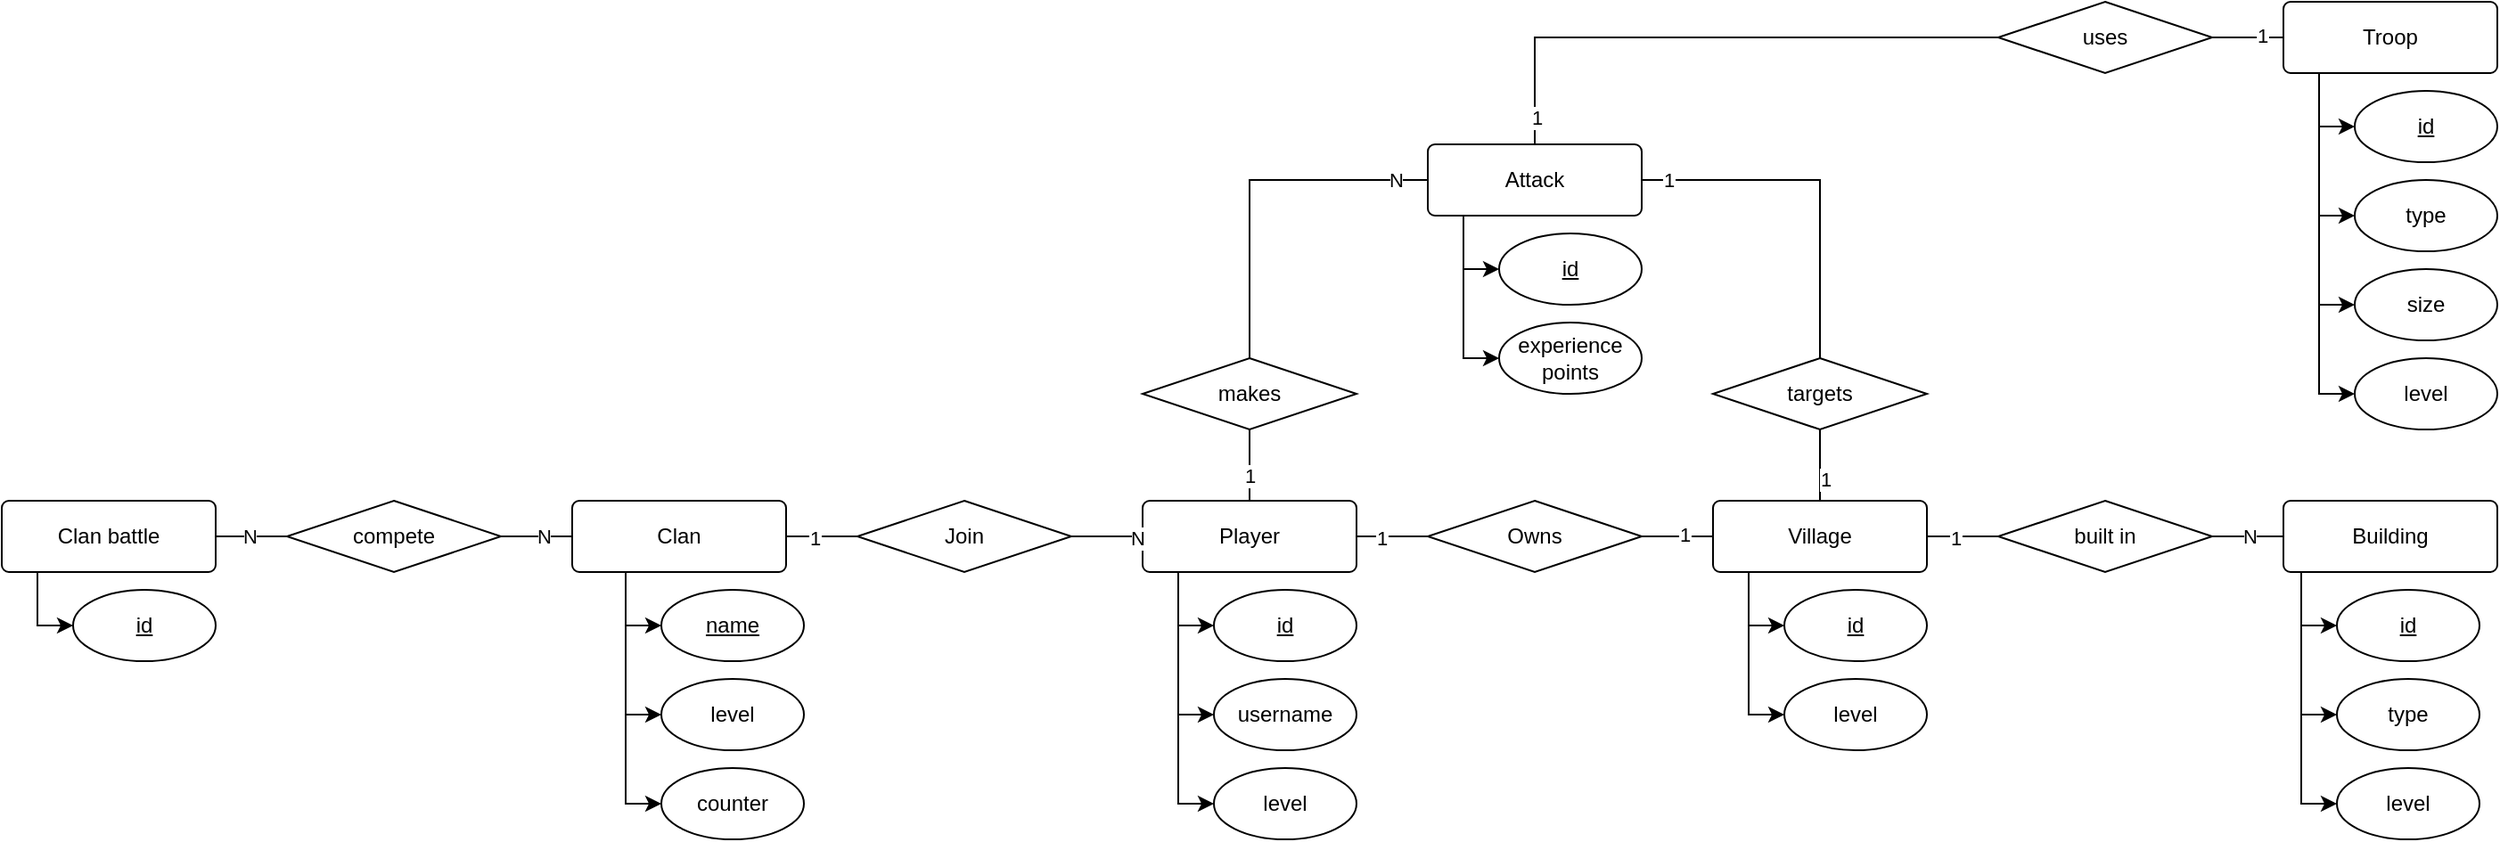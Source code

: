 <mxfile version="24.3.1" type="github">
  <diagram name="Seite-1" id="SgFTbVYPc5gPEPlRsAPC">
    <mxGraphModel dx="2748" dy="2061" grid="1" gridSize="10" guides="1" tooltips="1" connect="1" arrows="1" fold="1" page="1" pageScale="1" pageWidth="827" pageHeight="1169" math="0" shadow="0">
      <root>
        <mxCell id="0" />
        <mxCell id="1" parent="0" />
        <mxCell id="79ETfCYZExZ3tthihmUW-4" style="edgeStyle=orthogonalEdgeStyle;rounded=0;orthogonalLoop=1;jettySize=auto;html=1;exitX=0.25;exitY=1;exitDx=0;exitDy=0;entryX=0;entryY=0.5;entryDx=0;entryDy=0;" parent="1" source="uwXu4CTKfHLPhr1_xGVC-1" target="79ETfCYZExZ3tthihmUW-3" edge="1">
          <mxGeometry relative="1" as="geometry">
            <mxPoint x="60" y="110" as="targetPoint" />
            <Array as="points">
              <mxPoint x="60" y="80" />
              <mxPoint x="60" y="210" />
            </Array>
          </mxGeometry>
        </mxCell>
        <mxCell id="79ETfCYZExZ3tthihmUW-5" style="edgeStyle=orthogonalEdgeStyle;rounded=0;orthogonalLoop=1;jettySize=auto;html=1;exitX=0.25;exitY=1;exitDx=0;exitDy=0;entryX=0;entryY=0.5;entryDx=0;entryDy=0;" parent="1" source="uwXu4CTKfHLPhr1_xGVC-1" target="79ETfCYZExZ3tthihmUW-1" edge="1">
          <mxGeometry relative="1" as="geometry">
            <Array as="points">
              <mxPoint x="60" y="80" />
              <mxPoint x="60" y="160" />
            </Array>
          </mxGeometry>
        </mxCell>
        <mxCell id="79ETfCYZExZ3tthihmUW-22" style="edgeStyle=orthogonalEdgeStyle;rounded=0;orthogonalLoop=1;jettySize=auto;html=1;exitX=0.25;exitY=1;exitDx=0;exitDy=0;entryX=0;entryY=0.5;entryDx=0;entryDy=0;" parent="1" source="uwXu4CTKfHLPhr1_xGVC-1" target="79ETfCYZExZ3tthihmUW-21" edge="1">
          <mxGeometry relative="1" as="geometry">
            <Array as="points">
              <mxPoint x="60" y="80" />
              <mxPoint x="60" y="110" />
            </Array>
          </mxGeometry>
        </mxCell>
        <mxCell id="uwXu4CTKfHLPhr1_xGVC-1" value="Player" style="rounded=1;arcSize=10;whiteSpace=wrap;html=1;align=center;" parent="1" vertex="1">
          <mxGeometry x="40" y="40" width="120" height="40" as="geometry" />
        </mxCell>
        <mxCell id="79ETfCYZExZ3tthihmUW-1" value="username" style="ellipse;whiteSpace=wrap;html=1;align=center;" parent="1" vertex="1">
          <mxGeometry x="80" y="140" width="80" height="40" as="geometry" />
        </mxCell>
        <mxCell id="79ETfCYZExZ3tthihmUW-3" value="level" style="ellipse;whiteSpace=wrap;html=1;align=center;" parent="1" vertex="1">
          <mxGeometry x="80" y="190" width="80" height="40" as="geometry" />
        </mxCell>
        <mxCell id="79ETfCYZExZ3tthihmUW-6" style="edgeStyle=orthogonalEdgeStyle;rounded=0;orthogonalLoop=1;jettySize=auto;html=1;exitX=0.25;exitY=1;exitDx=0;exitDy=0;entryX=0;entryY=0.5;entryDx=0;entryDy=0;" parent="1" source="79ETfCYZExZ3tthihmUW-8" target="79ETfCYZExZ3tthihmUW-10" edge="1">
          <mxGeometry relative="1" as="geometry">
            <mxPoint x="380" y="110" as="targetPoint" />
            <Array as="points">
              <mxPoint x="380" y="80" />
              <mxPoint x="380" y="160" />
            </Array>
          </mxGeometry>
        </mxCell>
        <mxCell id="79ETfCYZExZ3tthihmUW-7" style="edgeStyle=orthogonalEdgeStyle;rounded=0;orthogonalLoop=1;jettySize=auto;html=1;exitX=0.25;exitY=1;exitDx=0;exitDy=0;entryX=0;entryY=0.5;entryDx=0;entryDy=0;" parent="1" source="79ETfCYZExZ3tthihmUW-8" target="79ETfCYZExZ3tthihmUW-9" edge="1">
          <mxGeometry relative="1" as="geometry">
            <Array as="points">
              <mxPoint x="380" y="80" />
              <mxPoint x="380" y="110" />
            </Array>
          </mxGeometry>
        </mxCell>
        <mxCell id="79ETfCYZExZ3tthihmUW-8" value="Village" style="rounded=1;arcSize=10;whiteSpace=wrap;html=1;align=center;" parent="1" vertex="1">
          <mxGeometry x="360" y="40" width="120" height="40" as="geometry" />
        </mxCell>
        <mxCell id="79ETfCYZExZ3tthihmUW-9" value="&lt;u&gt;id&lt;/u&gt;" style="ellipse;whiteSpace=wrap;html=1;align=center;" parent="1" vertex="1">
          <mxGeometry x="400" y="90" width="80" height="40" as="geometry" />
        </mxCell>
        <mxCell id="79ETfCYZExZ3tthihmUW-10" value="level" style="ellipse;whiteSpace=wrap;html=1;align=center;" parent="1" vertex="1">
          <mxGeometry x="400" y="140" width="80" height="40" as="geometry" />
        </mxCell>
        <mxCell id="79ETfCYZExZ3tthihmUW-13" style="edgeStyle=orthogonalEdgeStyle;rounded=0;orthogonalLoop=1;jettySize=auto;html=1;exitX=0.25;exitY=1;exitDx=0;exitDy=0;entryX=0;entryY=0.5;entryDx=0;entryDy=0;" parent="1" source="79ETfCYZExZ3tthihmUW-15" target="79ETfCYZExZ3tthihmUW-17" edge="1">
          <mxGeometry relative="1" as="geometry">
            <mxPoint x="690" y="110" as="targetPoint" />
            <Array as="points">
              <mxPoint x="690" y="80" />
              <mxPoint x="690" y="160" />
            </Array>
          </mxGeometry>
        </mxCell>
        <mxCell id="79ETfCYZExZ3tthihmUW-14" style="edgeStyle=orthogonalEdgeStyle;rounded=0;orthogonalLoop=1;jettySize=auto;html=1;exitX=0.25;exitY=1;exitDx=0;exitDy=0;entryX=0;entryY=0.5;entryDx=0;entryDy=0;" parent="1" source="79ETfCYZExZ3tthihmUW-15" target="79ETfCYZExZ3tthihmUW-16" edge="1">
          <mxGeometry relative="1" as="geometry">
            <Array as="points">
              <mxPoint x="690" y="80" />
              <mxPoint x="690" y="110" />
            </Array>
          </mxGeometry>
        </mxCell>
        <mxCell id="79ETfCYZExZ3tthihmUW-19" style="edgeStyle=orthogonalEdgeStyle;rounded=0;orthogonalLoop=1;jettySize=auto;html=1;exitX=0.25;exitY=1;exitDx=0;exitDy=0;entryX=0;entryY=0.5;entryDx=0;entryDy=0;" parent="1" source="79ETfCYZExZ3tthihmUW-15" target="79ETfCYZExZ3tthihmUW-18" edge="1">
          <mxGeometry relative="1" as="geometry">
            <Array as="points">
              <mxPoint x="690" y="80" />
              <mxPoint x="690" y="210" />
            </Array>
          </mxGeometry>
        </mxCell>
        <mxCell id="79ETfCYZExZ3tthihmUW-15" value="Building" style="rounded=1;arcSize=10;whiteSpace=wrap;html=1;align=center;" parent="1" vertex="1">
          <mxGeometry x="680" y="40" width="120" height="40" as="geometry" />
        </mxCell>
        <mxCell id="79ETfCYZExZ3tthihmUW-16" value="&lt;u&gt;id&lt;/u&gt;" style="ellipse;whiteSpace=wrap;html=1;align=center;" parent="1" vertex="1">
          <mxGeometry x="710" y="90" width="80" height="40" as="geometry" />
        </mxCell>
        <mxCell id="79ETfCYZExZ3tthihmUW-17" value="type" style="ellipse;whiteSpace=wrap;html=1;align=center;" parent="1" vertex="1">
          <mxGeometry x="710" y="140" width="80" height="40" as="geometry" />
        </mxCell>
        <mxCell id="79ETfCYZExZ3tthihmUW-18" value="level" style="ellipse;whiteSpace=wrap;html=1;align=center;" parent="1" vertex="1">
          <mxGeometry x="710" y="190" width="80" height="40" as="geometry" />
        </mxCell>
        <mxCell id="79ETfCYZExZ3tthihmUW-21" value="&lt;u&gt;id&lt;/u&gt;" style="ellipse;whiteSpace=wrap;html=1;align=center;" parent="1" vertex="1">
          <mxGeometry x="80" y="90" width="80" height="40" as="geometry" />
        </mxCell>
        <mxCell id="79ETfCYZExZ3tthihmUW-23" style="edgeStyle=orthogonalEdgeStyle;rounded=0;orthogonalLoop=1;jettySize=auto;html=1;exitX=0.25;exitY=1;exitDx=0;exitDy=0;entryX=0;entryY=0.5;entryDx=0;entryDy=0;" parent="1" source="79ETfCYZExZ3tthihmUW-26" target="79ETfCYZExZ3tthihmUW-28" edge="1">
          <mxGeometry relative="1" as="geometry">
            <mxPoint x="700" y="-170" as="targetPoint" />
            <Array as="points">
              <mxPoint x="700" y="-200" />
              <mxPoint x="700" y="-120" />
            </Array>
          </mxGeometry>
        </mxCell>
        <mxCell id="79ETfCYZExZ3tthihmUW-24" style="edgeStyle=orthogonalEdgeStyle;rounded=0;orthogonalLoop=1;jettySize=auto;html=1;exitX=0.25;exitY=1;exitDx=0;exitDy=0;entryX=0;entryY=0.5;entryDx=0;entryDy=0;" parent="1" source="79ETfCYZExZ3tthihmUW-26" target="79ETfCYZExZ3tthihmUW-27" edge="1">
          <mxGeometry relative="1" as="geometry">
            <Array as="points">
              <mxPoint x="700" y="-200" />
              <mxPoint x="700" y="-170" />
            </Array>
          </mxGeometry>
        </mxCell>
        <mxCell id="79ETfCYZExZ3tthihmUW-25" style="edgeStyle=orthogonalEdgeStyle;rounded=0;orthogonalLoop=1;jettySize=auto;html=1;exitX=0.25;exitY=1;exitDx=0;exitDy=0;entryX=0;entryY=0.5;entryDx=0;entryDy=0;" parent="1" source="79ETfCYZExZ3tthihmUW-26" target="79ETfCYZExZ3tthihmUW-29" edge="1">
          <mxGeometry relative="1" as="geometry">
            <Array as="points">
              <mxPoint x="700" y="-200" />
              <mxPoint x="700" y="-70" />
            </Array>
          </mxGeometry>
        </mxCell>
        <mxCell id="79ETfCYZExZ3tthihmUW-31" style="edgeStyle=orthogonalEdgeStyle;rounded=0;orthogonalLoop=1;jettySize=auto;html=1;exitX=0.25;exitY=1;exitDx=0;exitDy=0;entryX=0;entryY=0.5;entryDx=0;entryDy=0;" parent="1" source="79ETfCYZExZ3tthihmUW-26" target="79ETfCYZExZ3tthihmUW-30" edge="1">
          <mxGeometry relative="1" as="geometry">
            <Array as="points">
              <mxPoint x="700" y="-200" />
              <mxPoint x="700" y="-20" />
            </Array>
          </mxGeometry>
        </mxCell>
        <mxCell id="79ETfCYZExZ3tthihmUW-26" value="Troop" style="rounded=1;arcSize=10;whiteSpace=wrap;html=1;align=center;" parent="1" vertex="1">
          <mxGeometry x="680" y="-240" width="120" height="40" as="geometry" />
        </mxCell>
        <mxCell id="79ETfCYZExZ3tthihmUW-27" value="&lt;u&gt;id&lt;/u&gt;" style="ellipse;whiteSpace=wrap;html=1;align=center;" parent="1" vertex="1">
          <mxGeometry x="720" y="-190" width="80" height="40" as="geometry" />
        </mxCell>
        <mxCell id="79ETfCYZExZ3tthihmUW-28" value="type" style="ellipse;whiteSpace=wrap;html=1;align=center;" parent="1" vertex="1">
          <mxGeometry x="720" y="-140" width="80" height="40" as="geometry" />
        </mxCell>
        <mxCell id="79ETfCYZExZ3tthihmUW-29" value="size" style="ellipse;whiteSpace=wrap;html=1;align=center;" parent="1" vertex="1">
          <mxGeometry x="720" y="-90" width="80" height="40" as="geometry" />
        </mxCell>
        <mxCell id="79ETfCYZExZ3tthihmUW-30" value="level" style="ellipse;whiteSpace=wrap;html=1;align=center;" parent="1" vertex="1">
          <mxGeometry x="720" y="-40" width="80" height="40" as="geometry" />
        </mxCell>
        <mxCell id="79ETfCYZExZ3tthihmUW-32" style="edgeStyle=orthogonalEdgeStyle;rounded=0;orthogonalLoop=1;jettySize=auto;html=1;exitX=0.25;exitY=1;exitDx=0;exitDy=0;entryX=0;entryY=0.5;entryDx=0;entryDy=0;" parent="1" source="79ETfCYZExZ3tthihmUW-36" target="79ETfCYZExZ3tthihmUW-38" edge="1">
          <mxGeometry relative="1" as="geometry">
            <mxPoint x="-250" y="110" as="targetPoint" />
            <Array as="points">
              <mxPoint x="-250" y="80" />
              <mxPoint x="-250" y="160" />
            </Array>
          </mxGeometry>
        </mxCell>
        <mxCell id="79ETfCYZExZ3tthihmUW-33" style="edgeStyle=orthogonalEdgeStyle;rounded=0;orthogonalLoop=1;jettySize=auto;html=1;exitX=0.25;exitY=1;exitDx=0;exitDy=0;entryX=0;entryY=0.5;entryDx=0;entryDy=0;" parent="1" source="79ETfCYZExZ3tthihmUW-36" target="79ETfCYZExZ3tthihmUW-37" edge="1">
          <mxGeometry relative="1" as="geometry">
            <Array as="points">
              <mxPoint x="-250" y="80" />
              <mxPoint x="-250" y="110" />
            </Array>
          </mxGeometry>
        </mxCell>
        <mxCell id="79ETfCYZExZ3tthihmUW-34" style="edgeStyle=orthogonalEdgeStyle;rounded=0;orthogonalLoop=1;jettySize=auto;html=1;exitX=0.25;exitY=1;exitDx=0;exitDy=0;entryX=0;entryY=0.5;entryDx=0;entryDy=0;" parent="1" source="79ETfCYZExZ3tthihmUW-36" target="79ETfCYZExZ3tthihmUW-39" edge="1">
          <mxGeometry relative="1" as="geometry">
            <Array as="points">
              <mxPoint x="-250" y="80" />
              <mxPoint x="-250" y="210" />
            </Array>
          </mxGeometry>
        </mxCell>
        <mxCell id="79ETfCYZExZ3tthihmUW-36" value="Clan" style="rounded=1;arcSize=10;whiteSpace=wrap;html=1;align=center;" parent="1" vertex="1">
          <mxGeometry x="-280" y="40" width="120" height="40" as="geometry" />
        </mxCell>
        <mxCell id="79ETfCYZExZ3tthihmUW-37" value="&lt;u&gt;name&lt;/u&gt;" style="ellipse;whiteSpace=wrap;html=1;align=center;" parent="1" vertex="1">
          <mxGeometry x="-230" y="90" width="80" height="40" as="geometry" />
        </mxCell>
        <mxCell id="79ETfCYZExZ3tthihmUW-38" value="level" style="ellipse;whiteSpace=wrap;html=1;align=center;" parent="1" vertex="1">
          <mxGeometry x="-230" y="140" width="80" height="40" as="geometry" />
        </mxCell>
        <mxCell id="79ETfCYZExZ3tthihmUW-39" value="counter" style="ellipse;whiteSpace=wrap;html=1;align=center;" parent="1" vertex="1">
          <mxGeometry x="-230" y="190" width="80" height="40" as="geometry" />
        </mxCell>
        <mxCell id="FYoQL1W9lUMu6WMTSWeI-1" value="Owns" style="shape=rhombus;perimeter=rhombusPerimeter;whiteSpace=wrap;html=1;align=center;" parent="1" vertex="1">
          <mxGeometry x="200" y="40" width="120" height="40" as="geometry" />
        </mxCell>
        <mxCell id="FYoQL1W9lUMu6WMTSWeI-4" value="" style="endArrow=none;html=1;rounded=0;exitX=1;exitY=0.5;exitDx=0;exitDy=0;" parent="1" source="uwXu4CTKfHLPhr1_xGVC-1" target="FYoQL1W9lUMu6WMTSWeI-1" edge="1">
          <mxGeometry width="50" height="50" relative="1" as="geometry">
            <mxPoint x="180" y="70" as="sourcePoint" />
            <mxPoint x="230" y="20" as="targetPoint" />
          </mxGeometry>
        </mxCell>
        <mxCell id="FYoQL1W9lUMu6WMTSWeI-7" value="1" style="edgeLabel;html=1;align=center;verticalAlign=middle;resizable=0;points=[];" parent="FYoQL1W9lUMu6WMTSWeI-4" vertex="1" connectable="0">
          <mxGeometry x="-0.321" y="-1" relative="1" as="geometry">
            <mxPoint as="offset" />
          </mxGeometry>
        </mxCell>
        <mxCell id="FYoQL1W9lUMu6WMTSWeI-5" value="" style="endArrow=none;html=1;rounded=0;entryX=1;entryY=0.5;entryDx=0;entryDy=0;" parent="1" source="79ETfCYZExZ3tthihmUW-8" target="FYoQL1W9lUMu6WMTSWeI-1" edge="1">
          <mxGeometry width="50" height="50" relative="1" as="geometry">
            <mxPoint x="170" y="70" as="sourcePoint" />
            <mxPoint x="210" y="70" as="targetPoint" />
          </mxGeometry>
        </mxCell>
        <mxCell id="FYoQL1W9lUMu6WMTSWeI-6" value="1" style="edgeLabel;html=1;align=center;verticalAlign=middle;resizable=0;points=[];" parent="FYoQL1W9lUMu6WMTSWeI-5" vertex="1" connectable="0">
          <mxGeometry x="-0.193" y="-1" relative="1" as="geometry">
            <mxPoint as="offset" />
          </mxGeometry>
        </mxCell>
        <mxCell id="FYoQL1W9lUMu6WMTSWeI-8" value="built in" style="shape=rhombus;perimeter=rhombusPerimeter;whiteSpace=wrap;html=1;align=center;" parent="1" vertex="1">
          <mxGeometry x="520" y="40" width="120" height="40" as="geometry" />
        </mxCell>
        <mxCell id="FYoQL1W9lUMu6WMTSWeI-9" value="" style="endArrow=none;html=1;rounded=0;exitX=1;exitY=0.5;exitDx=0;exitDy=0;entryX=0;entryY=0.5;entryDx=0;entryDy=0;" parent="1" source="79ETfCYZExZ3tthihmUW-8" target="FYoQL1W9lUMu6WMTSWeI-8" edge="1">
          <mxGeometry width="50" height="50" relative="1" as="geometry">
            <mxPoint x="490" y="70" as="sourcePoint" />
            <mxPoint x="540" y="20" as="targetPoint" />
          </mxGeometry>
        </mxCell>
        <mxCell id="FYoQL1W9lUMu6WMTSWeI-13" value="1" style="edgeLabel;html=1;align=center;verticalAlign=middle;resizable=0;points=[];" parent="FYoQL1W9lUMu6WMTSWeI-9" vertex="1" connectable="0">
          <mxGeometry x="-0.207" y="-1" relative="1" as="geometry">
            <mxPoint as="offset" />
          </mxGeometry>
        </mxCell>
        <mxCell id="FYoQL1W9lUMu6WMTSWeI-10" value="" style="endArrow=none;html=1;rounded=0;exitX=1;exitY=0.5;exitDx=0;exitDy=0;" parent="1" source="FYoQL1W9lUMu6WMTSWeI-8" edge="1">
          <mxGeometry width="50" height="50" relative="1" as="geometry">
            <mxPoint x="640" y="110" as="sourcePoint" />
            <mxPoint x="680" y="60" as="targetPoint" />
          </mxGeometry>
        </mxCell>
        <mxCell id="FYoQL1W9lUMu6WMTSWeI-11" value="N" style="edgeLabel;html=1;align=center;verticalAlign=middle;resizable=0;points=[];" parent="FYoQL1W9lUMu6WMTSWeI-10" vertex="1" connectable="0">
          <mxGeometry x="0.05" relative="1" as="geometry">
            <mxPoint as="offset" />
          </mxGeometry>
        </mxCell>
        <mxCell id="Kas5S80pnGMdLtjv9Y2c-2" style="edgeStyle=orthogonalEdgeStyle;rounded=0;orthogonalLoop=1;jettySize=auto;html=1;exitX=0.25;exitY=1;exitDx=0;exitDy=0;entryX=0;entryY=0.5;entryDx=0;entryDy=0;" parent="1" source="Kas5S80pnGMdLtjv9Y2c-4" target="Kas5S80pnGMdLtjv9Y2c-5" edge="1">
          <mxGeometry relative="1" as="geometry">
            <Array as="points">
              <mxPoint x="-580" y="80" />
              <mxPoint x="-580" y="110" />
            </Array>
          </mxGeometry>
        </mxCell>
        <mxCell id="Kas5S80pnGMdLtjv9Y2c-4" value="Clan battle" style="rounded=1;arcSize=10;whiteSpace=wrap;html=1;align=center;" parent="1" vertex="1">
          <mxGeometry x="-600" y="40" width="120" height="40" as="geometry" />
        </mxCell>
        <mxCell id="Kas5S80pnGMdLtjv9Y2c-5" value="&lt;u&gt;id&lt;/u&gt;" style="ellipse;whiteSpace=wrap;html=1;align=center;" parent="1" vertex="1">
          <mxGeometry x="-560" y="90" width="80" height="40" as="geometry" />
        </mxCell>
        <mxCell id="Kas5S80pnGMdLtjv9Y2c-8" value="compete" style="shape=rhombus;perimeter=rhombusPerimeter;whiteSpace=wrap;html=1;align=center;" parent="1" vertex="1">
          <mxGeometry x="-440" y="40" width="120" height="40" as="geometry" />
        </mxCell>
        <mxCell id="Kas5S80pnGMdLtjv9Y2c-9" value="" style="endArrow=none;html=1;rounded=0;exitX=0;exitY=0.5;exitDx=0;exitDy=0;entryX=1;entryY=0.5;entryDx=0;entryDy=0;" parent="1" source="79ETfCYZExZ3tthihmUW-36" target="Kas5S80pnGMdLtjv9Y2c-8" edge="1">
          <mxGeometry width="50" height="50" relative="1" as="geometry">
            <mxPoint x="-520" y="190" as="sourcePoint" />
            <mxPoint x="-460" y="150" as="targetPoint" />
          </mxGeometry>
        </mxCell>
        <mxCell id="Kas5S80pnGMdLtjv9Y2c-14" value="N" style="edgeLabel;html=1;align=center;verticalAlign=middle;resizable=0;points=[];" parent="Kas5S80pnGMdLtjv9Y2c-9" vertex="1" connectable="0">
          <mxGeometry x="-0.207" relative="1" as="geometry">
            <mxPoint as="offset" />
          </mxGeometry>
        </mxCell>
        <mxCell id="Kas5S80pnGMdLtjv9Y2c-11" value="" style="endArrow=none;html=1;rounded=0;exitX=0;exitY=0.5;exitDx=0;exitDy=0;entryX=1;entryY=0.5;entryDx=0;entryDy=0;" parent="1" source="Kas5S80pnGMdLtjv9Y2c-8" target="Kas5S80pnGMdLtjv9Y2c-4" edge="1">
          <mxGeometry width="50" height="50" relative="1" as="geometry">
            <mxPoint x="-360" y="240" as="sourcePoint" />
            <mxPoint x="-320" y="190" as="targetPoint" />
          </mxGeometry>
        </mxCell>
        <mxCell id="Kas5S80pnGMdLtjv9Y2c-12" value="N" style="edgeLabel;html=1;align=center;verticalAlign=middle;resizable=0;points=[];" parent="Kas5S80pnGMdLtjv9Y2c-11" vertex="1" connectable="0">
          <mxGeometry x="0.05" relative="1" as="geometry">
            <mxPoint as="offset" />
          </mxGeometry>
        </mxCell>
        <mxCell id="Kas5S80pnGMdLtjv9Y2c-15" value="Join" style="shape=rhombus;perimeter=rhombusPerimeter;whiteSpace=wrap;html=1;align=center;" parent="1" vertex="1">
          <mxGeometry x="-120" y="40" width="120" height="40" as="geometry" />
        </mxCell>
        <mxCell id="Kas5S80pnGMdLtjv9Y2c-16" value="" style="endArrow=none;html=1;rounded=0;exitX=0;exitY=0.5;exitDx=0;exitDy=0;entryX=1;entryY=0.5;entryDx=0;entryDy=0;" parent="1" source="uwXu4CTKfHLPhr1_xGVC-1" target="Kas5S80pnGMdLtjv9Y2c-15" edge="1">
          <mxGeometry width="50" height="50" relative="1" as="geometry">
            <mxPoint y="-220" as="sourcePoint" />
            <mxPoint x="70" y="-260" as="targetPoint" />
          </mxGeometry>
        </mxCell>
        <mxCell id="Kas5S80pnGMdLtjv9Y2c-20" value="N" style="edgeLabel;html=1;align=center;verticalAlign=middle;resizable=0;points=[];" parent="Kas5S80pnGMdLtjv9Y2c-16" vertex="1" connectable="0">
          <mxGeometry x="-0.833" y="1" relative="1" as="geometry">
            <mxPoint as="offset" />
          </mxGeometry>
        </mxCell>
        <mxCell id="Kas5S80pnGMdLtjv9Y2c-18" value="" style="endArrow=none;html=1;rounded=0;entryX=0;entryY=0.5;entryDx=0;entryDy=0;exitX=1;exitY=0.5;exitDx=0;exitDy=0;" parent="1" source="79ETfCYZExZ3tthihmUW-36" target="Kas5S80pnGMdLtjv9Y2c-15" edge="1">
          <mxGeometry width="50" height="50" relative="1" as="geometry">
            <mxPoint x="190" y="-370" as="sourcePoint" />
            <mxPoint x="40" y="-360" as="targetPoint" />
          </mxGeometry>
        </mxCell>
        <mxCell id="Kas5S80pnGMdLtjv9Y2c-19" value="1" style="edgeLabel;html=1;align=center;verticalAlign=middle;resizable=0;points=[];" parent="Kas5S80pnGMdLtjv9Y2c-18" vertex="1" connectable="0">
          <mxGeometry x="-0.193" y="-1" relative="1" as="geometry">
            <mxPoint as="offset" />
          </mxGeometry>
        </mxCell>
        <mxCell id="kW6YJE7O8d7fyz0gYiz5-2" style="edgeStyle=orthogonalEdgeStyle;rounded=0;orthogonalLoop=1;jettySize=auto;html=1;exitX=0.25;exitY=1;exitDx=0;exitDy=0;entryX=0;entryY=0.5;entryDx=0;entryDy=0;" parent="1" source="kW6YJE7O8d7fyz0gYiz5-6" target="kW6YJE7O8d7fyz0gYiz5-8" edge="1">
          <mxGeometry relative="1" as="geometry">
            <mxPoint x="220" y="-90" as="targetPoint" />
            <Array as="points">
              <mxPoint x="220" y="-120" />
              <mxPoint x="220" y="-40" />
            </Array>
          </mxGeometry>
        </mxCell>
        <mxCell id="kW6YJE7O8d7fyz0gYiz5-3" style="edgeStyle=orthogonalEdgeStyle;rounded=0;orthogonalLoop=1;jettySize=auto;html=1;exitX=0.25;exitY=1;exitDx=0;exitDy=0;entryX=0;entryY=0.5;entryDx=0;entryDy=0;" parent="1" source="kW6YJE7O8d7fyz0gYiz5-6" target="kW6YJE7O8d7fyz0gYiz5-7" edge="1">
          <mxGeometry relative="1" as="geometry">
            <Array as="points">
              <mxPoint x="220" y="-120" />
              <mxPoint x="220" y="-90" />
            </Array>
          </mxGeometry>
        </mxCell>
        <mxCell id="kW6YJE7O8d7fyz0gYiz5-6" value="Attack" style="rounded=1;arcSize=10;whiteSpace=wrap;html=1;align=center;" parent="1" vertex="1">
          <mxGeometry x="200" y="-160" width="120" height="40" as="geometry" />
        </mxCell>
        <mxCell id="kW6YJE7O8d7fyz0gYiz5-7" value="&lt;u&gt;id&lt;/u&gt;" style="ellipse;whiteSpace=wrap;html=1;align=center;" parent="1" vertex="1">
          <mxGeometry x="240" y="-110" width="80" height="40" as="geometry" />
        </mxCell>
        <mxCell id="kW6YJE7O8d7fyz0gYiz5-8" value="experience points" style="ellipse;whiteSpace=wrap;html=1;align=center;" parent="1" vertex="1">
          <mxGeometry x="240" y="-60" width="80" height="40" as="geometry" />
        </mxCell>
        <mxCell id="kW6YJE7O8d7fyz0gYiz5-11" value="makes" style="shape=rhombus;perimeter=rhombusPerimeter;whiteSpace=wrap;html=1;align=center;" parent="1" vertex="1">
          <mxGeometry x="40" y="-40" width="120" height="40" as="geometry" />
        </mxCell>
        <mxCell id="kW6YJE7O8d7fyz0gYiz5-12" value="" style="endArrow=none;html=1;rounded=0;entryX=0.5;entryY=1;entryDx=0;entryDy=0;exitX=0.5;exitY=0;exitDx=0;exitDy=0;edgeStyle=orthogonalEdgeStyle;" parent="1" source="uwXu4CTKfHLPhr1_xGVC-1" target="kW6YJE7O8d7fyz0gYiz5-11" edge="1">
          <mxGeometry width="50" height="50" relative="1" as="geometry">
            <mxPoint x="50" y="-90" as="sourcePoint" />
            <mxPoint x="100" y="-140" as="targetPoint" />
          </mxGeometry>
        </mxCell>
        <mxCell id="kW6YJE7O8d7fyz0gYiz5-25" value="1" style="edgeLabel;html=1;align=center;verticalAlign=middle;resizable=0;points=[];" parent="kW6YJE7O8d7fyz0gYiz5-12" vertex="1" connectable="0">
          <mxGeometry x="-0.31" relative="1" as="geometry">
            <mxPoint as="offset" />
          </mxGeometry>
        </mxCell>
        <mxCell id="kW6YJE7O8d7fyz0gYiz5-13" value="uses" style="shape=rhombus;perimeter=rhombusPerimeter;whiteSpace=wrap;html=1;align=center;" parent="1" vertex="1">
          <mxGeometry x="520" y="-240" width="120" height="40" as="geometry" />
        </mxCell>
        <mxCell id="kW6YJE7O8d7fyz0gYiz5-14" value="" style="endArrow=none;html=1;rounded=0;entryX=0;entryY=0.5;entryDx=0;entryDy=0;exitX=1;exitY=0.5;exitDx=0;exitDy=0;" parent="1" source="kW6YJE7O8d7fyz0gYiz5-13" target="79ETfCYZExZ3tthihmUW-26" edge="1">
          <mxGeometry width="50" height="50" relative="1" as="geometry">
            <mxPoint x="600" y="-100" as="sourcePoint" />
            <mxPoint x="650" y="-150" as="targetPoint" />
          </mxGeometry>
        </mxCell>
        <mxCell id="kW6YJE7O8d7fyz0gYiz5-15" value="1" style="edgeLabel;html=1;align=center;verticalAlign=middle;resizable=0;points=[];" parent="kW6YJE7O8d7fyz0gYiz5-14" vertex="1" connectable="0">
          <mxGeometry x="0.386" y="1" relative="1" as="geometry">
            <mxPoint as="offset" />
          </mxGeometry>
        </mxCell>
        <mxCell id="kW6YJE7O8d7fyz0gYiz5-16" value="" style="endArrow=none;html=1;rounded=0;entryX=0;entryY=0.5;entryDx=0;entryDy=0;exitX=0.5;exitY=0;exitDx=0;exitDy=0;edgeStyle=orthogonalEdgeStyle;" parent="1" source="kW6YJE7O8d7fyz0gYiz5-6" target="kW6YJE7O8d7fyz0gYiz5-13" edge="1">
          <mxGeometry width="50" height="50" relative="1" as="geometry">
            <mxPoint x="400" y="-330" as="sourcePoint" />
            <mxPoint x="450" y="-380" as="targetPoint" />
          </mxGeometry>
        </mxCell>
        <mxCell id="kW6YJE7O8d7fyz0gYiz5-17" value="1" style="edgeLabel;html=1;align=center;verticalAlign=middle;resizable=0;points=[];" parent="kW6YJE7O8d7fyz0gYiz5-16" vertex="1" connectable="0">
          <mxGeometry x="-0.902" y="-1" relative="1" as="geometry">
            <mxPoint as="offset" />
          </mxGeometry>
        </mxCell>
        <mxCell id="kW6YJE7O8d7fyz0gYiz5-18" value="targets" style="shape=rhombus;perimeter=rhombusPerimeter;whiteSpace=wrap;html=1;align=center;" parent="1" vertex="1">
          <mxGeometry x="360" y="-40" width="120" height="40" as="geometry" />
        </mxCell>
        <mxCell id="kW6YJE7O8d7fyz0gYiz5-19" value="" style="endArrow=none;html=1;rounded=0;entryX=0;entryY=0.5;entryDx=0;entryDy=0;exitX=0.5;exitY=0;exitDx=0;exitDy=0;edgeStyle=orthogonalEdgeStyle;" parent="1" source="kW6YJE7O8d7fyz0gYiz5-11" target="kW6YJE7O8d7fyz0gYiz5-6" edge="1">
          <mxGeometry width="50" height="50" relative="1" as="geometry">
            <mxPoint x="70" y="-70" as="sourcePoint" />
            <mxPoint x="120" y="-120" as="targetPoint" />
          </mxGeometry>
        </mxCell>
        <mxCell id="kW6YJE7O8d7fyz0gYiz5-26" value="N" style="edgeLabel;html=1;align=center;verticalAlign=middle;resizable=0;points=[];" parent="kW6YJE7O8d7fyz0gYiz5-19" vertex="1" connectable="0">
          <mxGeometry x="0.816" y="1" relative="1" as="geometry">
            <mxPoint y="1" as="offset" />
          </mxGeometry>
        </mxCell>
        <mxCell id="kW6YJE7O8d7fyz0gYiz5-21" value="" style="endArrow=none;html=1;rounded=0;exitX=0.5;exitY=0;exitDx=0;exitDy=0;entryX=1;entryY=0.5;entryDx=0;entryDy=0;edgeStyle=orthogonalEdgeStyle;" parent="1" source="kW6YJE7O8d7fyz0gYiz5-18" target="kW6YJE7O8d7fyz0gYiz5-6" edge="1">
          <mxGeometry width="50" height="50" relative="1" as="geometry">
            <mxPoint x="390" y="-70" as="sourcePoint" />
            <mxPoint x="440" y="-120" as="targetPoint" />
          </mxGeometry>
        </mxCell>
        <mxCell id="kW6YJE7O8d7fyz0gYiz5-24" value="1" style="edgeLabel;html=1;align=center;verticalAlign=middle;resizable=0;points=[];" parent="kW6YJE7O8d7fyz0gYiz5-21" vertex="1" connectable="0">
          <mxGeometry x="0.849" relative="1" as="geometry">
            <mxPoint as="offset" />
          </mxGeometry>
        </mxCell>
        <mxCell id="kW6YJE7O8d7fyz0gYiz5-22" value="" style="endArrow=none;html=1;rounded=0;exitX=0.5;exitY=0;exitDx=0;exitDy=0;entryX=0.5;entryY=1;entryDx=0;entryDy=0;edgeStyle=orthogonalEdgeStyle;" parent="1" source="79ETfCYZExZ3tthihmUW-8" target="kW6YJE7O8d7fyz0gYiz5-18" edge="1">
          <mxGeometry width="50" height="50" relative="1" as="geometry">
            <mxPoint x="430" y="-30" as="sourcePoint" />
            <mxPoint x="330" y="-130" as="targetPoint" />
          </mxGeometry>
        </mxCell>
        <mxCell id="kW6YJE7O8d7fyz0gYiz5-23" value="1" style="edgeLabel;html=1;align=center;verticalAlign=middle;resizable=0;points=[];" parent="kW6YJE7O8d7fyz0gYiz5-22" vertex="1" connectable="0">
          <mxGeometry x="-0.4" y="-3" relative="1" as="geometry">
            <mxPoint as="offset" />
          </mxGeometry>
        </mxCell>
      </root>
    </mxGraphModel>
  </diagram>
</mxfile>
